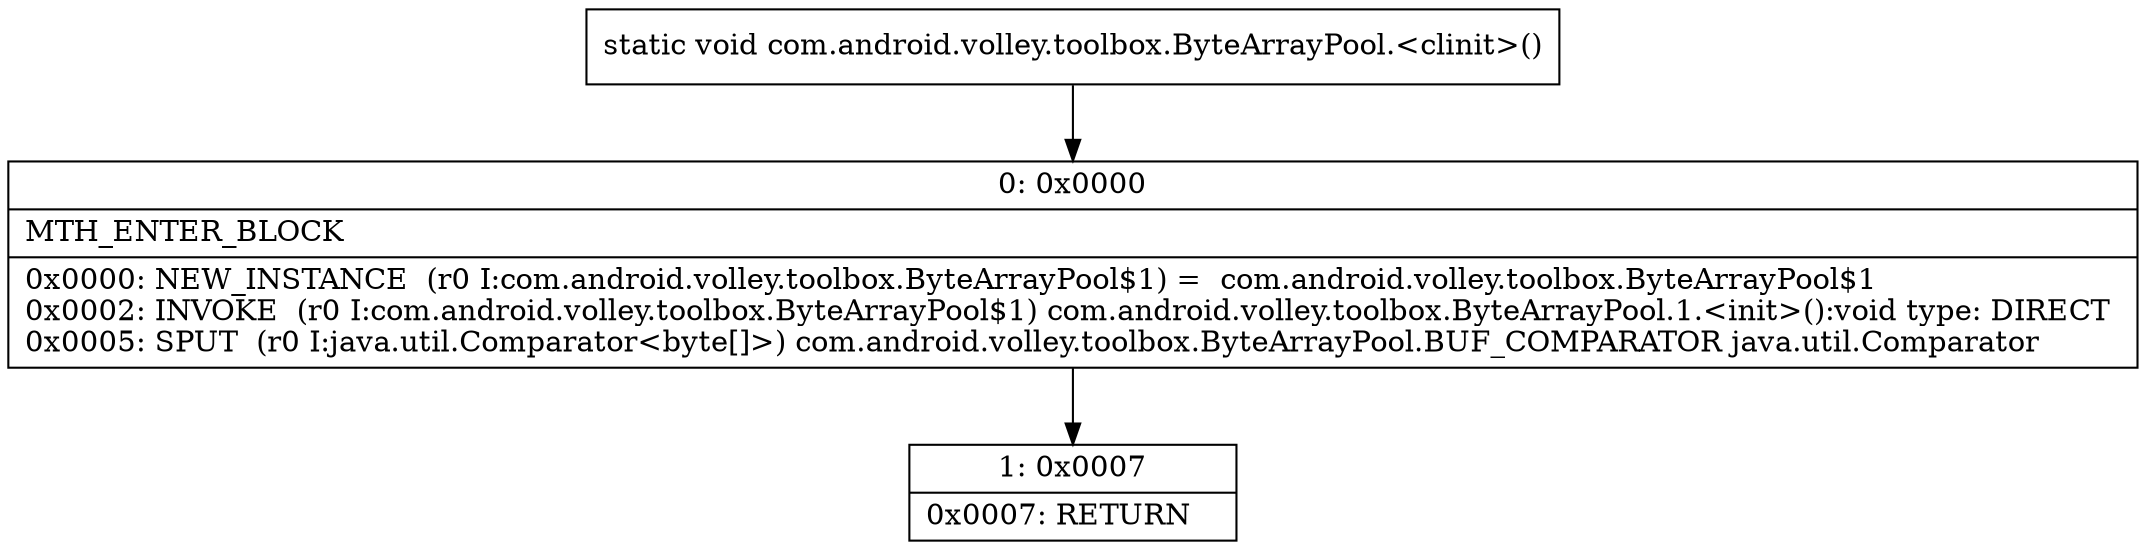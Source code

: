digraph "CFG forcom.android.volley.toolbox.ByteArrayPool.\<clinit\>()V" {
Node_0 [shape=record,label="{0\:\ 0x0000|MTH_ENTER_BLOCK\l|0x0000: NEW_INSTANCE  (r0 I:com.android.volley.toolbox.ByteArrayPool$1) =  com.android.volley.toolbox.ByteArrayPool$1 \l0x0002: INVOKE  (r0 I:com.android.volley.toolbox.ByteArrayPool$1) com.android.volley.toolbox.ByteArrayPool.1.\<init\>():void type: DIRECT \l0x0005: SPUT  (r0 I:java.util.Comparator\<byte[]\>) com.android.volley.toolbox.ByteArrayPool.BUF_COMPARATOR java.util.Comparator \l}"];
Node_1 [shape=record,label="{1\:\ 0x0007|0x0007: RETURN   \l}"];
MethodNode[shape=record,label="{static void com.android.volley.toolbox.ByteArrayPool.\<clinit\>() }"];
MethodNode -> Node_0;
Node_0 -> Node_1;
}

